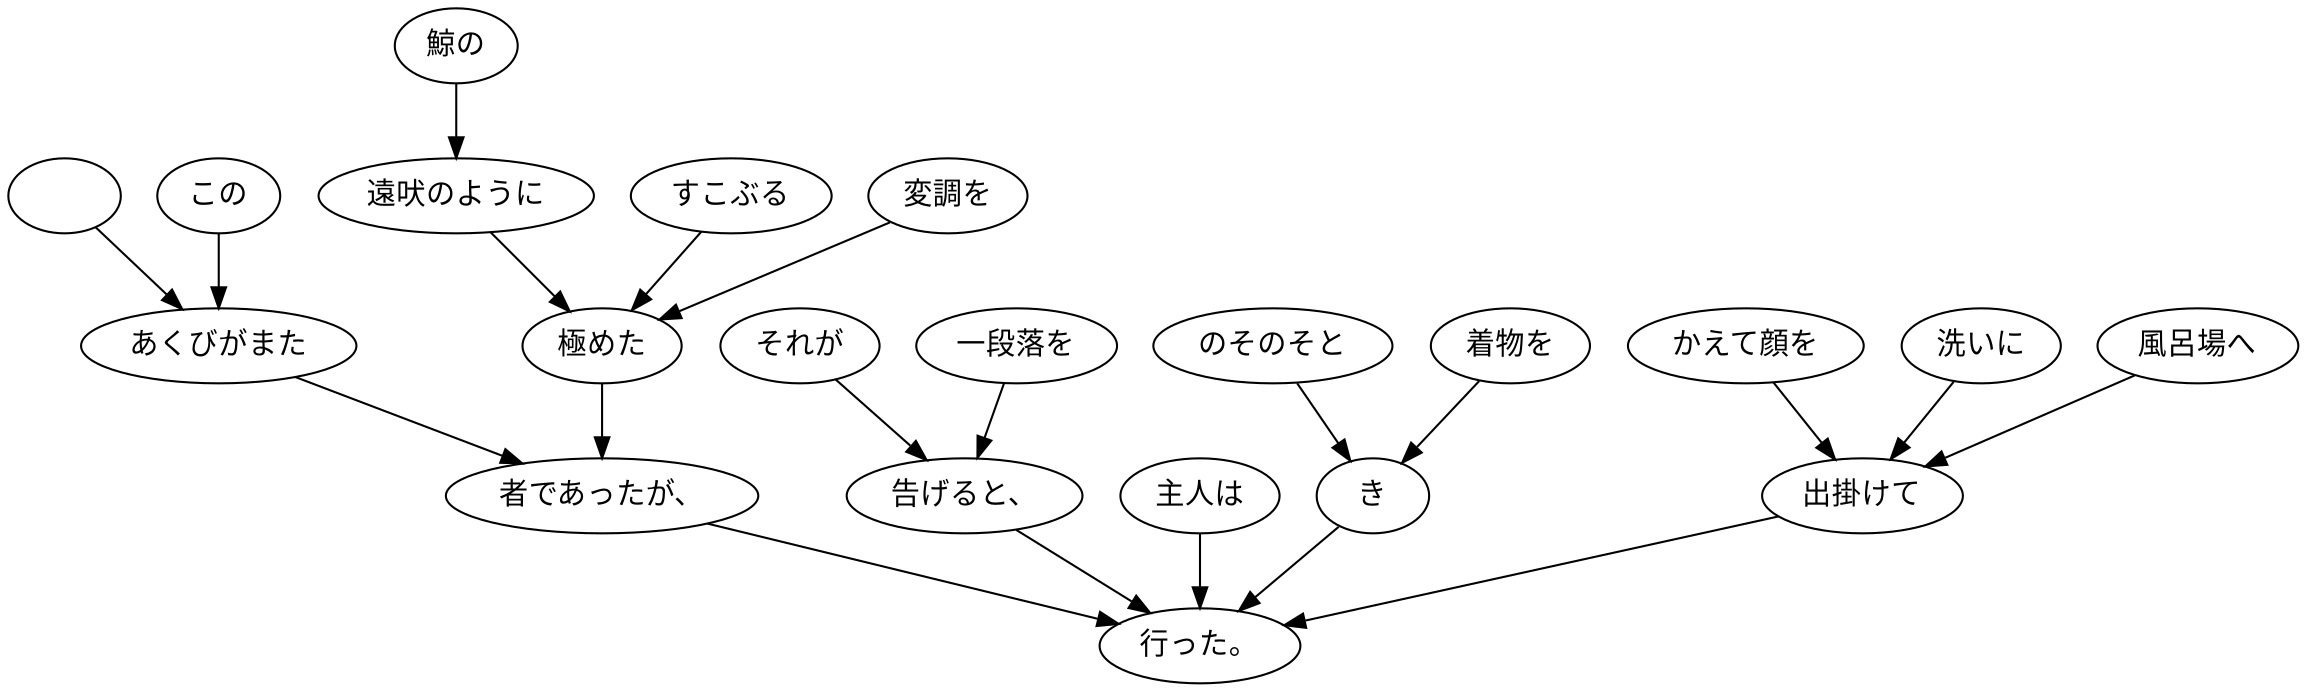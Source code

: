 digraph graph6573 {
	node0 [label="　"];
	node1 [label="この"];
	node2 [label="あくびがまた"];
	node3 [label="鯨の"];
	node4 [label="遠吠のように"];
	node5 [label="すこぶる"];
	node6 [label="変調を"];
	node7 [label="極めた"];
	node8 [label="者であったが、"];
	node9 [label="それが"];
	node10 [label="一段落を"];
	node11 [label="告げると、"];
	node12 [label="主人は"];
	node13 [label="のそのそと"];
	node14 [label="着物を"];
	node15 [label="き"];
	node16 [label="かえて顔を"];
	node17 [label="洗いに"];
	node18 [label="風呂場へ"];
	node19 [label="出掛けて"];
	node20 [label="行った。"];
	node0 -> node2;
	node1 -> node2;
	node2 -> node8;
	node3 -> node4;
	node4 -> node7;
	node5 -> node7;
	node6 -> node7;
	node7 -> node8;
	node8 -> node20;
	node9 -> node11;
	node10 -> node11;
	node11 -> node20;
	node12 -> node20;
	node13 -> node15;
	node14 -> node15;
	node15 -> node20;
	node16 -> node19;
	node17 -> node19;
	node18 -> node19;
	node19 -> node20;
}
